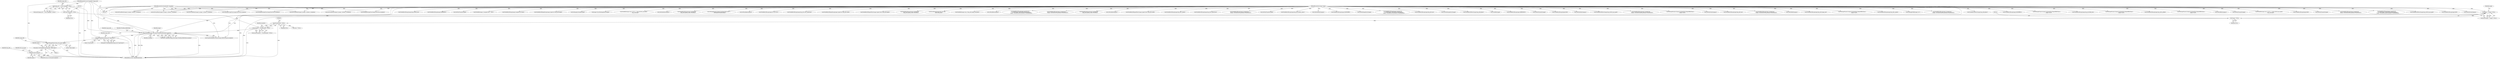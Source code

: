 digraph "0_ImageMagick_4cc6ec8a4197d4c008577127736bf7985d632323@pointer" {
"1000551" [label="(Call,GetImageOption(image_info,\"bmp3:alpha\"))"];
"1000238" [label="(Call,GetImageOption(image_info,\"bmp:format\"))"];
"1000199" [label="(Call,OpenBlob(image_info,image,WriteBinaryBlobMode,exception))"];
"1000147" [label="(Call,image_info != (const ImageInfo *) NULL)"];
"1000126" [label="(MethodParameterIn,const ImageInfo *image_info)"];
"1000149" [label="(Call,(const ImageInfo *) NULL)"];
"1000159" [label="(Call,image != (Image *) NULL)"];
"1000127" [label="(MethodParameterIn,Image *image)"];
"1000161" [label="(Call,(Image *) NULL)"];
"1000186" [label="(Call,exception != (ExceptionInfo *) NULL)"];
"1000128" [label="(MethodParameterIn,ExceptionInfo *exception)"];
"1000188" [label="(Call,(ExceptionInfo *) NULL)"];
"1000549" [label="(Call,option=GetImageOption(image_info,\"bmp3:alpha\"))"];
"1000555" [label="(Call,IsStringTrue(option))"];
"1001216" [label="(Call,SetImageProgress(image,SaveImageTag,(MagickOffsetType) y,\n                image->rows))"];
"1001547" [label="(Call,GetPixelBlue(image,p))"];
"1001431" [label="(Call,GetPixelChannels(image))"];
"1000126" [label="(MethodParameterIn,const ImageInfo *image_info)"];
"1002512" [label="(Call,WriteBlob(image,(size_t) (4*(1L << bmp_info.bits_per_pixel)),\n            bmp_colormap))"];
"1000127" [label="(MethodParameterIn,Image *image)"];
"1002312" [label="(Call,WriteBlobLSBLong(image,0x00))"];
"1000201" [label="(Identifier,image)"];
"1000149" [label="(Call,(const ImageInfo *) NULL)"];
"1001303" [label="(Call,GetPixelChannels(image))"];
"1002155" [label="(Call,WriteBlobLSBLong(image,(unsigned int)\n          (image->chromaticity.blue_primary.x*0x40000000)))"];
"1000549" [label="(Call,option=GetImageOption(image_info,\"bmp3:alpha\"))"];
"1000343" [label="(Call,SetImageStorageClass(image,DirectClass,exception))"];
"1000556" [label="(Identifier,option)"];
"1002130" [label="(Call,WriteBlobLSBLong(image,(unsigned int)\n          ((1.000f-(image->chromaticity.green_primary.x+\n          image->chromaticity.green_primary.y))*0x40000000)))"];
"1001915" [label="(Call,WriteBlobLSBShort(image,bmp_info.bits_per_pixel))"];
"1002317" [label="(Call,WriteBlobLSBLong(image,0x00))"];
"1001555" [label="(Call,GetPixelGreen(image,p))"];
"1001857" [label="(Call,WriteBlobLSBLong(image,bmp_info.file_size))"];
"1002020" [label="(Call,WriteBlobLSBLong(image,0x00ff0000U))"];
"1000158" [label="(Call,assert(image != (Image *) NULL))"];
"1000199" [label="(Call,OpenBlob(image_info,image,WriteBinaryBlobMode,exception))"];
"1001362" [label="(Call,GetVirtualPixels(image,0,y,image->columns,1,exception))"];
"1000983" [label="(Call,GetPixelChannels(image))"];
"1001849" [label="(Call,WriteBlob(image,2,(unsigned char *) \"BM\"))"];
"1000239" [label="(Identifier,image_info)"];
"1000159" [label="(Call,image != (Image *) NULL)"];
"1000238" [label="(Call,GetImageOption(image_info,\"bmp:format\"))"];
"1000161" [label="(Call,(Image *) NULL)"];
"1002300" [label="(Call,WriteBlobLSBLong(image,(unsigned int) intent))"];
"1000146" [label="(Call,assert(image_info != (const ImageInfo *) NULL))"];
"1001940" [label="(Call,WriteBlobLSBSignedLong(image,(signed int) bmp_info.height))"];
"1002578" [label="(Call,GetImageListLength(image))"];
"1000422" [label="(Call,SetImageStorageClass(image,DirectClass,exception))"];
"1002567" [label="(Call,image=SyncNextImageInList(image))"];
"1000203" [label="(Identifier,exception)"];
"1002497" [label="(Call,WriteBlob(image,(size_t) (3*(1L << bmp_info.bits_per_pixel)),\n            bmp_colormap))"];
"1000955" [label="(Call,GetPixelIndex(image,p))"];
"1002223" [label="(Call,WriteBlobLSBLong(image,(unsigned int)\n          (bmp_info.gamma_scale.y*0x10000)))"];
"1000187" [label="(Identifier,exception)"];
"1002573" [label="(Call,SetImageProgress(image,SaveImagesTag,scene++,\n      GetImageListLength(image)))"];
"1001249" [label="(Call,GetVirtualPixels(image,0,y,image->columns,1,exception))"];
"1001571" [label="(Call,GetPixelAlpha(image,p))"];
"1002040" [label="(Call,WriteBlobLSBLong(image,0x73524742U))"];
"1001998" [label="(Call,WriteBlobLSBLong(image,bmp_info.colors_important))"];
"1000190" [label="(Identifier,NULL)"];
"1001931" [label="(Call,WriteBlobLSBSignedLong(image,(signed int) bmp_info.width))"];
"1000160" [label="(Identifier,image)"];
"1001899" [label="(Call,WriteBlobLSBSignedShort(image,(signed short) bmp_info.height))"];
"1002236" [label="(Call,WriteBlobLSBLong(image,(unsigned int)\n          (bmp_info.gamma_scale.z*0x10000)))"];
"1001676" [label="(Call,EncodeImage(image,bytes_per_line,\n            pixels,bmp_data))"];
"1002547" [label="(Call,WriteBlob(image,(size_t) bmp_info.image_size,pixels))"];
"1001410" [label="(Call,GetPixelBlue(image,p))"];
"1002596" [label="(MethodReturn,static MagickBooleanType)"];
"1000240" [label="(Literal,\"bmp:format\")"];
"1002185" [label="(Call,WriteBlobLSBLong(image,(unsigned int)\n          ((1.000f-(image->chromaticity.blue_primary.x+\n          image->chromaticity.blue_primary.y))*0x40000000)))"];
"1002045" [label="(Call,WriteBlobLSBLong(image,(unsigned int)\n          (image->chromaticity.red_primary.x*0x40000000)))"];
"1000188" [label="(Call,(ExceptionInfo *) NULL)"];
"1000236" [label="(Call,option=GetImageOption(image_info,\"bmp:format\"))"];
"1002210" [label="(Call,WriteBlobLSBLong(image,(unsigned int)\n          (bmp_info.gamma_scale.x*0x10000)))"];
"1001563" [label="(Call,GetPixelRed(image,p))"];
"1000559" [label="(Identifier,bmp_info)"];
"1000185" [label="(Call,assert(exception != (ExceptionInfo *) NULL))"];
"1001890" [label="(Call,WriteBlobLSBSignedShort(image,(signed short) bmp_info.width))"];
"1001984" [label="(Call,WriteBlobLSBLong(image,bmp_info.y_pixels))"];
"1001077" [label="(Call,GetVirtualPixels(image,0,y,image->columns,1,exception))"];
"1001963" [label="(Call,WriteBlobLSBLong(image,bmp_info.compression))"];
"1002060" [label="(Call,WriteBlobLSBLong(image,(unsigned int)\n          (image->chromaticity.red_primary.y*0x40000000)))"];
"1001576" [label="(Call,GetPixelChannels(image))"];
"1001991" [label="(Call,WriteBlobLSBLong(image,bmp_info.number_colors))"];
"1001298" [label="(Call,GetPixelIndex(image,p))"];
"1000563" [label="(Identifier,bytes_per_line)"];
"1002030" [label="(Call,WriteBlobLSBLong(image,0x000000ffU))"];
"1002561" [label="(Call,GetNextImageInList(image))"];
"1000552" [label="(Identifier,image_info)"];
"1000200" [label="(Identifier,image_info)"];
"1000555" [label="(Call,IsStringTrue(option))"];
"1000548" [label="(Block,)"];
"1002075" [label="(Call,WriteBlobLSBLong(image,(unsigned int)\n          ((1.000f-(image->chromaticity.red_primary.x+\n          image->chromaticity.red_primary.y))*0x40000000)))"];
"1000147" [label="(Call,image_info != (const ImageInfo *) NULL)"];
"1000899" [label="(Call,GetVirtualPixels(image,0,y,image->columns,1,exception))"];
"1001924" [label="(Call,WriteBlobLSBLong(image,bmp_info.size))"];
"1002569" [label="(Call,SyncNextImageInList(image))"];
"1001908" [label="(Call,WriteBlobLSBShort(image,bmp_info.planes))"];
"1002592" [label="(Call,CloseBlob(image))"];
"1002035" [label="(Call,WriteBlobLSBLong(image,0xff000000U))"];
"1001160" [label="(Call,GetPixelChannels(image))"];
"1000128" [label="(MethodParameterIn,ExceptionInfo *exception)"];
"1002307" [label="(Call,WriteBlobLSBLong(image,0x00))"];
"1001134" [label="(Call,GetPixelIndex(image,p))"];
"1001956" [label="(Call,WriteBlobLSBShort(image,bmp_info.bits_per_pixel))"];
"1002115" [label="(Call,WriteBlobLSBLong(image,(unsigned int)\n          (image->chromaticity.green_primary.y*0x40000000)))"];
"1001466" [label="(Call,SetImageProgress(image,SaveImageTag,(MagickOffsetType) y,\n                image->rows))"];
"1001418" [label="(Call,GetPixelGreen(image,p))"];
"1001883" [label="(Call,WriteBlobLSBLong(image,bmp_info.size))"];
"1000553" [label="(Literal,\"bmp3:alpha\")"];
"1002170" [label="(Call,WriteBlobLSBLong(image,(unsigned int)\n          (image->chromaticity.blue_primary.y*0x40000000)))"];
"1000550" [label="(Identifier,option)"];
"1000186" [label="(Call,exception != (ExceptionInfo *) NULL)"];
"1001426" [label="(Call,GetPixelRed(image,p))"];
"1001970" [label="(Call,WriteBlobLSBLong(image,bmp_info.image_size))"];
"1001041" [label="(Call,SetImageProgress(image,SaveImageTag,(MagickOffsetType) y,\n                image->rows))"];
"1001977" [label="(Call,WriteBlobLSBLong(image,bmp_info.x_pixels))"];
"1000584" [label="(Call,GetImageProfile(image,\"icc\"))"];
"1000202" [label="(Identifier,WriteBinaryBlobMode)"];
"1000439" [label="(Call,SetImageStorageClass(image,DirectClass,exception))"];
"1000163" [label="(Identifier,NULL)"];
"1002100" [label="(Call,WriteBlobLSBLong(image,(unsigned int)\n          (image->chromaticity.green_primary.x*0x40000000)))"];
"1000554" [label="(ControlStructure,if (IsStringTrue(option)))"];
"1000244" [label="(Call,(char *) NULL)"];
"1000551" [label="(Call,GetImageOption(image_info,\"bmp3:alpha\"))"];
"1000148" [label="(Identifier,image_info)"];
"1001949" [label="(Call,WriteBlobLSBShort(image,bmp_info.planes))"];
"1000197" [label="(Call,status=OpenBlob(image_info,image,WriteBinaryBlobMode,exception))"];
"1002025" [label="(Call,WriteBlobLSBLong(image,0x0000ff00U))"];
"1000151" [label="(Identifier,NULL)"];
"1001329" [label="(Call,SetImageProgress(image,SaveImageTag,(MagickOffsetType) y,\n                image->rows))"];
"1001499" [label="(Call,GetVirtualPixels(image,0,y,image->columns,1,exception))"];
"1001871" [label="(Call,WriteBlobLSBLong(image,bmp_info.offset_bits))"];
"1001589" [label="(Call,SetImageProgress(image,SaveImageTag,(MagickOffsetType) y,\n                image->rows))"];
"1001864" [label="(Call,WriteBlobLSBLong(image,bmp_info.ba_offset))"];
"1000289" [label="(Call,TransformImageColorspace(image,sRGBColorspace,exception))"];
"1000551" -> "1000549"  [label="AST: "];
"1000551" -> "1000553"  [label="CFG: "];
"1000552" -> "1000551"  [label="AST: "];
"1000553" -> "1000551"  [label="AST: "];
"1000549" -> "1000551"  [label="CFG: "];
"1000551" -> "1002596"  [label="DDG: "];
"1000551" -> "1000549"  [label="DDG: "];
"1000551" -> "1000549"  [label="DDG: "];
"1000238" -> "1000551"  [label="DDG: "];
"1000126" -> "1000551"  [label="DDG: "];
"1000238" -> "1000236"  [label="AST: "];
"1000238" -> "1000240"  [label="CFG: "];
"1000239" -> "1000238"  [label="AST: "];
"1000240" -> "1000238"  [label="AST: "];
"1000236" -> "1000238"  [label="CFG: "];
"1000238" -> "1002596"  [label="DDG: "];
"1000238" -> "1000236"  [label="DDG: "];
"1000238" -> "1000236"  [label="DDG: "];
"1000199" -> "1000238"  [label="DDG: "];
"1000126" -> "1000238"  [label="DDG: "];
"1000199" -> "1000197"  [label="AST: "];
"1000199" -> "1000203"  [label="CFG: "];
"1000200" -> "1000199"  [label="AST: "];
"1000201" -> "1000199"  [label="AST: "];
"1000202" -> "1000199"  [label="AST: "];
"1000203" -> "1000199"  [label="AST: "];
"1000197" -> "1000199"  [label="CFG: "];
"1000199" -> "1002596"  [label="DDG: "];
"1000199" -> "1002596"  [label="DDG: "];
"1000199" -> "1002596"  [label="DDG: "];
"1000199" -> "1002596"  [label="DDG: "];
"1000199" -> "1000197"  [label="DDG: "];
"1000199" -> "1000197"  [label="DDG: "];
"1000199" -> "1000197"  [label="DDG: "];
"1000199" -> "1000197"  [label="DDG: "];
"1000147" -> "1000199"  [label="DDG: "];
"1000126" -> "1000199"  [label="DDG: "];
"1000159" -> "1000199"  [label="DDG: "];
"1000127" -> "1000199"  [label="DDG: "];
"1000186" -> "1000199"  [label="DDG: "];
"1000128" -> "1000199"  [label="DDG: "];
"1000199" -> "1000289"  [label="DDG: "];
"1000199" -> "1000289"  [label="DDG: "];
"1000147" -> "1000146"  [label="AST: "];
"1000147" -> "1000149"  [label="CFG: "];
"1000148" -> "1000147"  [label="AST: "];
"1000149" -> "1000147"  [label="AST: "];
"1000146" -> "1000147"  [label="CFG: "];
"1000147" -> "1002596"  [label="DDG: "];
"1000147" -> "1000146"  [label="DDG: "];
"1000147" -> "1000146"  [label="DDG: "];
"1000126" -> "1000147"  [label="DDG: "];
"1000149" -> "1000147"  [label="DDG: "];
"1000126" -> "1000125"  [label="AST: "];
"1000126" -> "1002596"  [label="DDG: "];
"1000149" -> "1000151"  [label="CFG: "];
"1000150" -> "1000149"  [label="AST: "];
"1000151" -> "1000149"  [label="AST: "];
"1000149" -> "1000161"  [label="DDG: "];
"1000159" -> "1000158"  [label="AST: "];
"1000159" -> "1000161"  [label="CFG: "];
"1000160" -> "1000159"  [label="AST: "];
"1000161" -> "1000159"  [label="AST: "];
"1000158" -> "1000159"  [label="CFG: "];
"1000159" -> "1002596"  [label="DDG: "];
"1000159" -> "1000158"  [label="DDG: "];
"1000159" -> "1000158"  [label="DDG: "];
"1000127" -> "1000159"  [label="DDG: "];
"1000161" -> "1000159"  [label="DDG: "];
"1000127" -> "1000125"  [label="AST: "];
"1000127" -> "1002596"  [label="DDG: "];
"1000127" -> "1000289"  [label="DDG: "];
"1000127" -> "1000343"  [label="DDG: "];
"1000127" -> "1000422"  [label="DDG: "];
"1000127" -> "1000439"  [label="DDG: "];
"1000127" -> "1000584"  [label="DDG: "];
"1000127" -> "1000899"  [label="DDG: "];
"1000127" -> "1000955"  [label="DDG: "];
"1000127" -> "1000983"  [label="DDG: "];
"1000127" -> "1001041"  [label="DDG: "];
"1000127" -> "1001077"  [label="DDG: "];
"1000127" -> "1001134"  [label="DDG: "];
"1000127" -> "1001160"  [label="DDG: "];
"1000127" -> "1001216"  [label="DDG: "];
"1000127" -> "1001249"  [label="DDG: "];
"1000127" -> "1001298"  [label="DDG: "];
"1000127" -> "1001303"  [label="DDG: "];
"1000127" -> "1001329"  [label="DDG: "];
"1000127" -> "1001362"  [label="DDG: "];
"1000127" -> "1001410"  [label="DDG: "];
"1000127" -> "1001418"  [label="DDG: "];
"1000127" -> "1001426"  [label="DDG: "];
"1000127" -> "1001431"  [label="DDG: "];
"1000127" -> "1001466"  [label="DDG: "];
"1000127" -> "1001499"  [label="DDG: "];
"1000127" -> "1001547"  [label="DDG: "];
"1000127" -> "1001555"  [label="DDG: "];
"1000127" -> "1001563"  [label="DDG: "];
"1000127" -> "1001571"  [label="DDG: "];
"1000127" -> "1001576"  [label="DDG: "];
"1000127" -> "1001589"  [label="DDG: "];
"1000127" -> "1001676"  [label="DDG: "];
"1000127" -> "1001849"  [label="DDG: "];
"1000127" -> "1001857"  [label="DDG: "];
"1000127" -> "1001864"  [label="DDG: "];
"1000127" -> "1001871"  [label="DDG: "];
"1000127" -> "1001883"  [label="DDG: "];
"1000127" -> "1001890"  [label="DDG: "];
"1000127" -> "1001899"  [label="DDG: "];
"1000127" -> "1001908"  [label="DDG: "];
"1000127" -> "1001915"  [label="DDG: "];
"1000127" -> "1001924"  [label="DDG: "];
"1000127" -> "1001931"  [label="DDG: "];
"1000127" -> "1001940"  [label="DDG: "];
"1000127" -> "1001949"  [label="DDG: "];
"1000127" -> "1001956"  [label="DDG: "];
"1000127" -> "1001963"  [label="DDG: "];
"1000127" -> "1001970"  [label="DDG: "];
"1000127" -> "1001977"  [label="DDG: "];
"1000127" -> "1001984"  [label="DDG: "];
"1000127" -> "1001991"  [label="DDG: "];
"1000127" -> "1001998"  [label="DDG: "];
"1000127" -> "1002020"  [label="DDG: "];
"1000127" -> "1002025"  [label="DDG: "];
"1000127" -> "1002030"  [label="DDG: "];
"1000127" -> "1002035"  [label="DDG: "];
"1000127" -> "1002040"  [label="DDG: "];
"1000127" -> "1002045"  [label="DDG: "];
"1000127" -> "1002060"  [label="DDG: "];
"1000127" -> "1002075"  [label="DDG: "];
"1000127" -> "1002100"  [label="DDG: "];
"1000127" -> "1002115"  [label="DDG: "];
"1000127" -> "1002130"  [label="DDG: "];
"1000127" -> "1002155"  [label="DDG: "];
"1000127" -> "1002170"  [label="DDG: "];
"1000127" -> "1002185"  [label="DDG: "];
"1000127" -> "1002210"  [label="DDG: "];
"1000127" -> "1002223"  [label="DDG: "];
"1000127" -> "1002236"  [label="DDG: "];
"1000127" -> "1002300"  [label="DDG: "];
"1000127" -> "1002307"  [label="DDG: "];
"1000127" -> "1002312"  [label="DDG: "];
"1000127" -> "1002317"  [label="DDG: "];
"1000127" -> "1002497"  [label="DDG: "];
"1000127" -> "1002512"  [label="DDG: "];
"1000127" -> "1002547"  [label="DDG: "];
"1000127" -> "1002561"  [label="DDG: "];
"1000127" -> "1002567"  [label="DDG: "];
"1000127" -> "1002569"  [label="DDG: "];
"1000127" -> "1002573"  [label="DDG: "];
"1000127" -> "1002578"  [label="DDG: "];
"1000127" -> "1002592"  [label="DDG: "];
"1000161" -> "1000163"  [label="CFG: "];
"1000162" -> "1000161"  [label="AST: "];
"1000163" -> "1000161"  [label="AST: "];
"1000161" -> "1000188"  [label="DDG: "];
"1000186" -> "1000185"  [label="AST: "];
"1000186" -> "1000188"  [label="CFG: "];
"1000187" -> "1000186"  [label="AST: "];
"1000188" -> "1000186"  [label="AST: "];
"1000185" -> "1000186"  [label="CFG: "];
"1000186" -> "1002596"  [label="DDG: "];
"1000186" -> "1000185"  [label="DDG: "];
"1000186" -> "1000185"  [label="DDG: "];
"1000128" -> "1000186"  [label="DDG: "];
"1000188" -> "1000186"  [label="DDG: "];
"1000128" -> "1000125"  [label="AST: "];
"1000128" -> "1002596"  [label="DDG: "];
"1000128" -> "1000289"  [label="DDG: "];
"1000128" -> "1000343"  [label="DDG: "];
"1000128" -> "1000422"  [label="DDG: "];
"1000128" -> "1000439"  [label="DDG: "];
"1000128" -> "1000899"  [label="DDG: "];
"1000128" -> "1001077"  [label="DDG: "];
"1000128" -> "1001249"  [label="DDG: "];
"1000128" -> "1001362"  [label="DDG: "];
"1000128" -> "1001499"  [label="DDG: "];
"1000188" -> "1000190"  [label="CFG: "];
"1000189" -> "1000188"  [label="AST: "];
"1000190" -> "1000188"  [label="AST: "];
"1000188" -> "1002596"  [label="DDG: "];
"1000188" -> "1000244"  [label="DDG: "];
"1000549" -> "1000548"  [label="AST: "];
"1000550" -> "1000549"  [label="AST: "];
"1000556" -> "1000549"  [label="CFG: "];
"1000549" -> "1002596"  [label="DDG: "];
"1000549" -> "1000555"  [label="DDG: "];
"1000555" -> "1000554"  [label="AST: "];
"1000555" -> "1000556"  [label="CFG: "];
"1000556" -> "1000555"  [label="AST: "];
"1000559" -> "1000555"  [label="CFG: "];
"1000563" -> "1000555"  [label="CFG: "];
"1000555" -> "1002596"  [label="DDG: "];
"1000555" -> "1002596"  [label="DDG: "];
}
